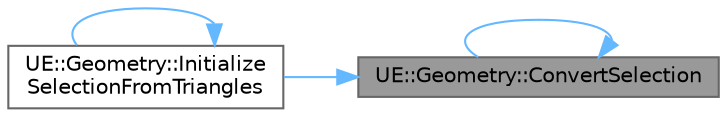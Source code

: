 digraph "UE::Geometry::ConvertSelection"
{
 // INTERACTIVE_SVG=YES
 // LATEX_PDF_SIZE
  bgcolor="transparent";
  edge [fontname=Helvetica,fontsize=10,labelfontname=Helvetica,labelfontsize=10];
  node [fontname=Helvetica,fontsize=10,shape=box,height=0.2,width=0.4];
  rankdir="RL";
  Node1 [id="Node000001",label="UE::Geometry::ConvertSelection",height=0.2,width=0.4,color="gray40", fillcolor="grey60", style="filled", fontcolor="black",tooltip="Convert Selection from one type to another, based on geometry/topology types in FromSelectionIn and T..."];
  Node1 -> Node1 [id="edge1_Node000001_Node000001",dir="back",color="steelblue1",style="solid",tooltip=" "];
  Node1 -> Node2 [id="edge2_Node000001_Node000002",dir="back",color="steelblue1",style="solid",tooltip=" "];
  Node2 [id="Node000002",label="UE::Geometry::Initialize\lSelectionFromTriangles",height=0.2,width=0.4,color="grey40", fillcolor="white", style="filled",URL="$d9/d39/namespaceUE_1_1Geometry.html#a6fcbc6b39c565e2fc6ca3aa2a940f004",tooltip="Convert Triangle IDs to target Selection type."];
  Node2 -> Node2 [id="edge3_Node000002_Node000002",dir="back",color="steelblue1",style="solid",tooltip=" "];
}
